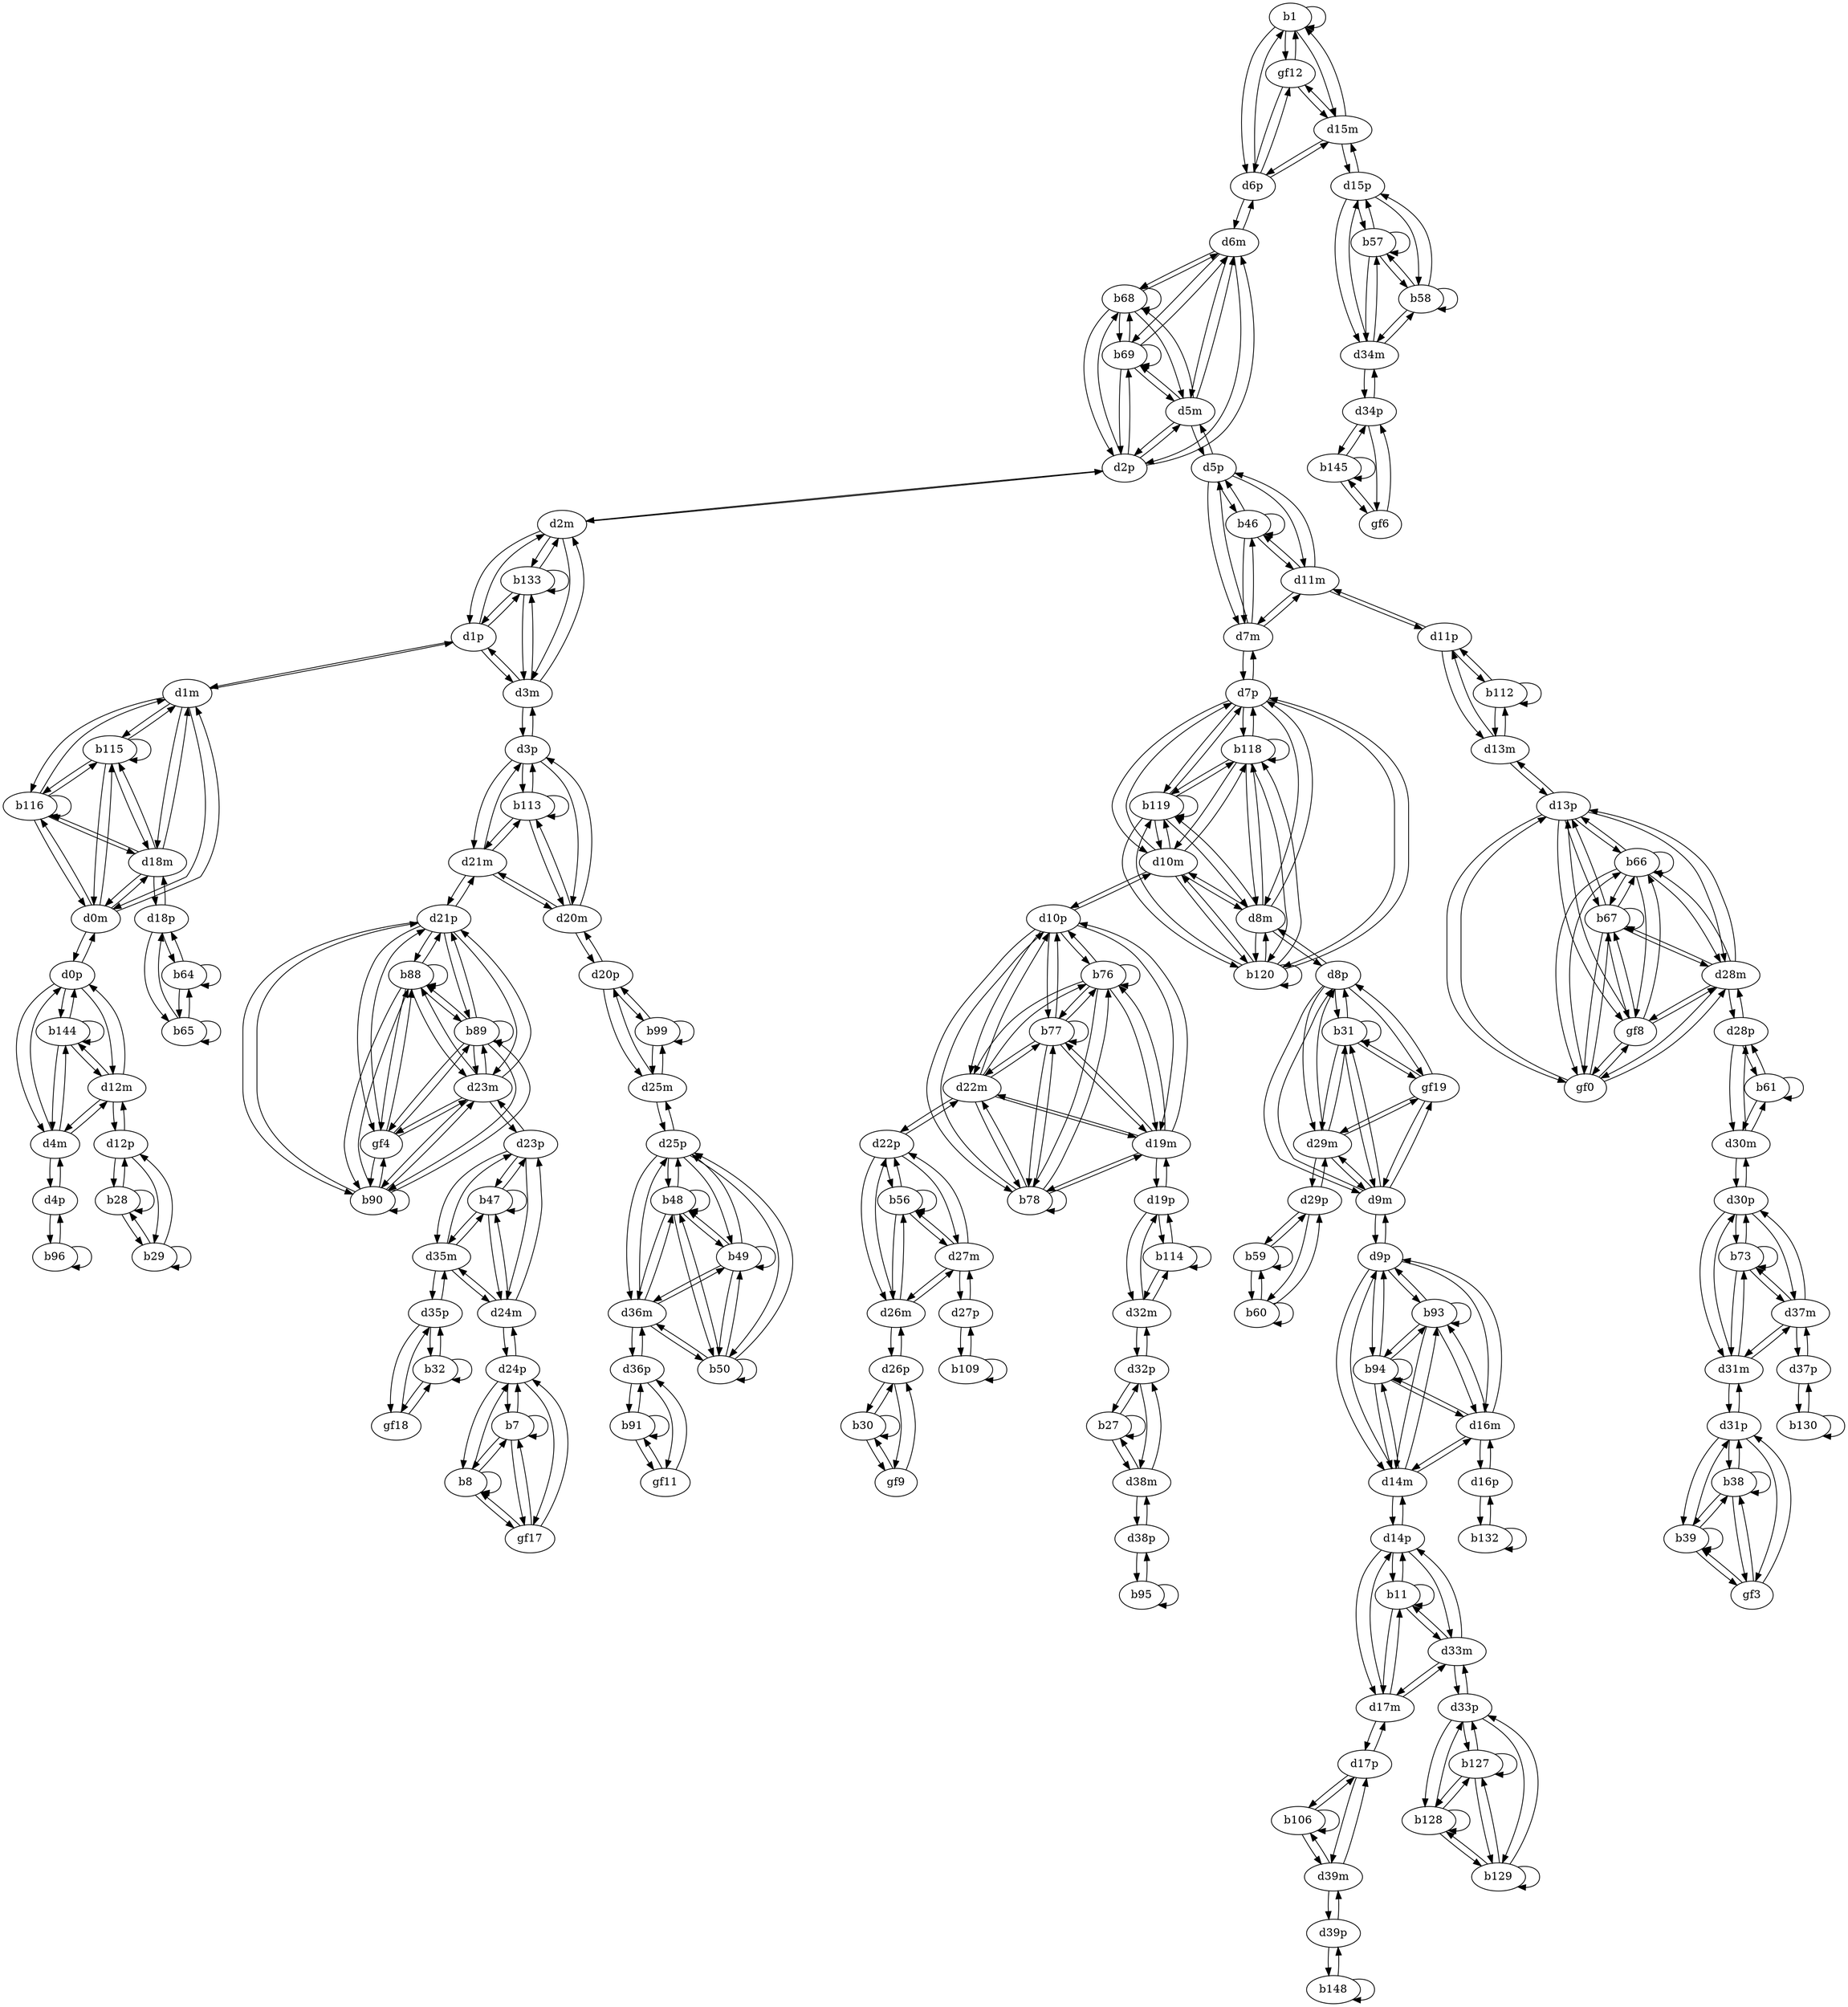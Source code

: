 digraph G {
  b1;
  gf12;
  b7;
  b8;
  gf17;
  b11;
  b27;
  b28;
  b29;
  b30;
  gf9;
  b31;
  gf19;
  b32;
  gf18;
  b38;
  b39;
  gf3;
  b46;
  b47;
  b48;
  b49;
  b50;
  b56;
  b57;
  b58;
  b59;
  b60;
  b61;
  b64;
  b65;
  b66;
  b67;
  gf0;
  gf8;
  b68;
  b69;
  b73;
  b76;
  b77;
  b78;
  b88;
  b89;
  b90;
  gf4;
  b91;
  gf11;
  b93;
  b94;
  b95;
  b96;
  b99;
  b106;
  b109;
  b112;
  b113;
  b114;
  b115;
  b116;
  b118;
  b119;
  b120;
  b127;
  b128;
  b129;
  b130;
  b132;
  b133;
  b144;
  b145;
  gf6;
  b148;
  d0m;
  d0p;
  d1m;
  d1p;
  d2m;
  d2p;
  d3m;
  d3p;
  d4m;
  d4p;
  d5m;
  d5p;
  d6m;
  d6p;
  d7m;
  d7p;
  d8m;
  d8p;
  d9m;
  d9p;
  d10m;
  d10p;
  d11m;
  d11p;
  d12m;
  d12p;
  d13m;
  d13p;
  d14m;
  d14p;
  d15m;
  d15p;
  d16m;
  d16p;
  d17m;
  d17p;
  d18m;
  d18p;
  d19m;
  d19p;
  d20m;
  d20p;
  d21m;
  d21p;
  d22m;
  d22p;
  d23m;
  d23p;
  d24m;
  d24p;
  d25m;
  d25p;
  d26m;
  d26p;
  d27m;
  d27p;
  d28m;
  d28p;
  d29m;
  d29p;
  d30m;
  d30p;
  d31m;
  d31p;
  d32m;
  d32p;
  d33m;
  d33p;
  d34m;
  d34p;
  d35m;
  d35p;
  d36m;
  d36p;
  d37m;
  d37p;
  d38m;
  d38p;
  d39m;
  d39p;
  b1 -> b1;
  b1 -> gf12;
  gf12 -> b1;
  b7 -> b7;
  b7 -> b8;
  b7 -> gf17;
  b8 -> b7;
  b8 -> b8;
  b8 -> gf17;
  gf17 -> b7;
  gf17 -> b8;
  b11 -> b11;
  b27 -> b27;
  b28 -> b28;
  b28 -> b29;
  b29 -> b28;
  b29 -> b29;
  b30 -> b30;
  b30 -> gf9;
  gf9 -> b30;
  b31 -> b31;
  b31 -> gf19;
  gf19 -> b31;
  b32 -> b32;
  b32 -> gf18;
  gf18 -> b32;
  b38 -> b38;
  b38 -> b39;
  b38 -> gf3;
  b39 -> b38;
  b39 -> b39;
  b39 -> gf3;
  gf3 -> b38;
  gf3 -> b39;
  b46 -> b46;
  b47 -> b47;
  b48 -> b48;
  b48 -> b49;
  b48 -> b50;
  b49 -> b48;
  b49 -> b49;
  b49 -> b50;
  b50 -> b48;
  b50 -> b49;
  b50 -> b50;
  b56 -> b56;
  b57 -> b57;
  b57 -> b58;
  b58 -> b57;
  b58 -> b58;
  b59 -> b59;
  b59 -> b60;
  b60 -> b59;
  b60 -> b60;
  b61 -> b61;
  b64 -> b64;
  b64 -> b65;
  b65 -> b64;
  b65 -> b65;
  b66 -> b66;
  b66 -> b67;
  b66 -> gf0;
  b66 -> gf8;
  b67 -> b66;
  b67 -> b67;
  b67 -> gf0;
  b67 -> gf8;
  gf0 -> b66;
  gf0 -> b67;
  gf0 -> gf8;
  gf8 -> b66;
  gf8 -> b67;
  gf8 -> gf0;
  b68 -> b68;
  b68 -> b69;
  b69 -> b68;
  b69 -> b69;
  b73 -> b73;
  b76 -> b76;
  b76 -> b77;
  b76 -> b78;
  b77 -> b76;
  b77 -> b77;
  b77 -> b78;
  b78 -> b76;
  b78 -> b77;
  b78 -> b78;
  b88 -> b88;
  b88 -> b89;
  b88 -> b90;
  b88 -> gf4;
  b89 -> b88;
  b89 -> b89;
  b89 -> b90;
  b89 -> gf4;
  b90 -> b88;
  b90 -> b89;
  b90 -> b90;
  b90 -> gf4;
  gf4 -> b88;
  gf4 -> b89;
  gf4 -> b90;
  b91 -> b91;
  b91 -> gf11;
  gf11 -> b91;
  b93 -> b93;
  b93 -> b94;
  b94 -> b93;
  b94 -> b94;
  b95 -> b95;
  b96 -> b96;
  b99 -> b99;
  b106 -> b106;
  b109 -> b109;
  b112 -> b112;
  b113 -> b113;
  b114 -> b114;
  b115 -> b115;
  b115 -> b116;
  b116 -> b115;
  b116 -> b116;
  b118 -> b118;
  b118 -> b119;
  b118 -> b120;
  b119 -> b118;
  b119 -> b119;
  b119 -> b120;
  b120 -> b118;
  b120 -> b119;
  b120 -> b120;
  b127 -> b127;
  b127 -> b128;
  b127 -> b129;
  b128 -> b127;
  b128 -> b128;
  b128 -> b129;
  b129 -> b127;
  b129 -> b128;
  b129 -> b129;
  b130 -> b130;
  b132 -> b132;
  b133 -> b133;
  b144 -> b144;
  b145 -> b145;
  b145 -> gf6;
  gf6 -> b145;
  b148 -> b148;
  d0m -> d0p;
  d0p -> d0m;
  b115 -> d0m;
  d0m -> b115;
  b116 -> d0m;
  d0m -> b116;
  b144 -> d0p;
  d0p -> b144;
  d1m -> d1p;
  d1p -> d1m;
  b115 -> d1m;
  d1m -> b115;
  b116 -> d1m;
  d1m -> b116;
  b133 -> d1p;
  d1p -> b133;
  d2m -> d2p;
  d2p -> d2m;
  b133 -> d2m;
  d2m -> b133;
  b68 -> d2p;
  d2p -> b68;
  b69 -> d2p;
  d2p -> b69;
  d3m -> d3p;
  d3p -> d3m;
  b133 -> d3m;
  d3m -> b133;
  b113 -> d3p;
  d3p -> b113;
  d4m -> d4p;
  d4p -> d4m;
  b144 -> d4m;
  d4m -> b144;
  b96 -> d4p;
  d4p -> b96;
  d5m -> d5p;
  d5p -> d5m;
  b68 -> d5m;
  d5m -> b68;
  b69 -> d5m;
  d5m -> b69;
  b46 -> d5p;
  d5p -> b46;
  d6m -> d6p;
  d6p -> d6m;
  b68 -> d6m;
  d6m -> b68;
  b69 -> d6m;
  d6m -> b69;
  b1 -> d6p;
  d6p -> b1;
  gf12 -> d6p;
  d6p -> gf12;
  d7m -> d7p;
  d7p -> d7m;
  b46 -> d7m;
  d7m -> b46;
  b118 -> d7p;
  d7p -> b118;
  b119 -> d7p;
  d7p -> b119;
  b120 -> d7p;
  d7p -> b120;
  d8m -> d8p;
  d8p -> d8m;
  b118 -> d8m;
  d8m -> b118;
  b119 -> d8m;
  d8m -> b119;
  b120 -> d8m;
  d8m -> b120;
  b31 -> d8p;
  d8p -> b31;
  gf19 -> d8p;
  d8p -> gf19;
  d9m -> d9p;
  d9p -> d9m;
  b31 -> d9m;
  d9m -> b31;
  gf19 -> d9m;
  d9m -> gf19;
  b93 -> d9p;
  d9p -> b93;
  b94 -> d9p;
  d9p -> b94;
  d10m -> d10p;
  d10p -> d10m;
  b118 -> d10m;
  d10m -> b118;
  b119 -> d10m;
  d10m -> b119;
  b120 -> d10m;
  d10m -> b120;
  b76 -> d10p;
  d10p -> b76;
  b77 -> d10p;
  d10p -> b77;
  b78 -> d10p;
  d10p -> b78;
  d11m -> d11p;
  d11p -> d11m;
  b46 -> d11m;
  d11m -> b46;
  b112 -> d11p;
  d11p -> b112;
  d12m -> d12p;
  d12p -> d12m;
  b144 -> d12m;
  d12m -> b144;
  b28 -> d12p;
  d12p -> b28;
  b29 -> d12p;
  d12p -> b29;
  d13m -> d13p;
  d13p -> d13m;
  b112 -> d13m;
  d13m -> b112;
  b66 -> d13p;
  d13p -> b66;
  b67 -> d13p;
  d13p -> b67;
  gf0 -> d13p;
  d13p -> gf0;
  gf8 -> d13p;
  d13p -> gf8;
  d14m -> d14p;
  d14p -> d14m;
  b93 -> d14m;
  d14m -> b93;
  b94 -> d14m;
  d14m -> b94;
  b11 -> d14p;
  d14p -> b11;
  d15m -> d15p;
  d15p -> d15m;
  b1 -> d15m;
  d15m -> b1;
  gf12 -> d15m;
  d15m -> gf12;
  b57 -> d15p;
  d15p -> b57;
  b58 -> d15p;
  d15p -> b58;
  d16m -> d16p;
  d16p -> d16m;
  b93 -> d16m;
  d16m -> b93;
  b94 -> d16m;
  d16m -> b94;
  b132 -> d16p;
  d16p -> b132;
  d17m -> d17p;
  d17p -> d17m;
  b11 -> d17m;
  d17m -> b11;
  b106 -> d17p;
  d17p -> b106;
  d18m -> d18p;
  d18p -> d18m;
  b115 -> d18m;
  d18m -> b115;
  b116 -> d18m;
  d18m -> b116;
  b64 -> d18p;
  d18p -> b64;
  b65 -> d18p;
  d18p -> b65;
  d19m -> d19p;
  d19p -> d19m;
  b76 -> d19m;
  d19m -> b76;
  b77 -> d19m;
  d19m -> b77;
  b78 -> d19m;
  d19m -> b78;
  b114 -> d19p;
  d19p -> b114;
  d20m -> d20p;
  d20p -> d20m;
  b113 -> d20m;
  d20m -> b113;
  b99 -> d20p;
  d20p -> b99;
  d21m -> d21p;
  d21p -> d21m;
  b113 -> d21m;
  d21m -> b113;
  b88 -> d21p;
  d21p -> b88;
  b89 -> d21p;
  d21p -> b89;
  b90 -> d21p;
  d21p -> b90;
  gf4 -> d21p;
  d21p -> gf4;
  d22m -> d22p;
  d22p -> d22m;
  b76 -> d22m;
  d22m -> b76;
  b77 -> d22m;
  d22m -> b77;
  b78 -> d22m;
  d22m -> b78;
  b56 -> d22p;
  d22p -> b56;
  d23m -> d23p;
  d23p -> d23m;
  b88 -> d23m;
  d23m -> b88;
  b89 -> d23m;
  d23m -> b89;
  b90 -> d23m;
  d23m -> b90;
  gf4 -> d23m;
  d23m -> gf4;
  b47 -> d23p;
  d23p -> b47;
  d24m -> d24p;
  d24p -> d24m;
  b47 -> d24m;
  d24m -> b47;
  b7 -> d24p;
  d24p -> b7;
  b8 -> d24p;
  d24p -> b8;
  gf17 -> d24p;
  d24p -> gf17;
  d25m -> d25p;
  d25p -> d25m;
  b99 -> d25m;
  d25m -> b99;
  b48 -> d25p;
  d25p -> b48;
  b49 -> d25p;
  d25p -> b49;
  b50 -> d25p;
  d25p -> b50;
  d26m -> d26p;
  d26p -> d26m;
  b56 -> d26m;
  d26m -> b56;
  b30 -> d26p;
  d26p -> b30;
  gf9 -> d26p;
  d26p -> gf9;
  d27m -> d27p;
  d27p -> d27m;
  b56 -> d27m;
  d27m -> b56;
  b109 -> d27p;
  d27p -> b109;
  d28m -> d28p;
  d28p -> d28m;
  b66 -> d28m;
  d28m -> b66;
  b67 -> d28m;
  d28m -> b67;
  gf0 -> d28m;
  d28m -> gf0;
  gf8 -> d28m;
  d28m -> gf8;
  b61 -> d28p;
  d28p -> b61;
  d29m -> d29p;
  d29p -> d29m;
  b31 -> d29m;
  d29m -> b31;
  gf19 -> d29m;
  d29m -> gf19;
  b59 -> d29p;
  d29p -> b59;
  b60 -> d29p;
  d29p -> b60;
  d30m -> d30p;
  d30p -> d30m;
  b61 -> d30m;
  d30m -> b61;
  b73 -> d30p;
  d30p -> b73;
  d31m -> d31p;
  d31p -> d31m;
  b73 -> d31m;
  d31m -> b73;
  b38 -> d31p;
  d31p -> b38;
  b39 -> d31p;
  d31p -> b39;
  gf3 -> d31p;
  d31p -> gf3;
  d32m -> d32p;
  d32p -> d32m;
  b114 -> d32m;
  d32m -> b114;
  b27 -> d32p;
  d32p -> b27;
  d33m -> d33p;
  d33p -> d33m;
  b11 -> d33m;
  d33m -> b11;
  b127 -> d33p;
  d33p -> b127;
  b128 -> d33p;
  d33p -> b128;
  b129 -> d33p;
  d33p -> b129;
  d34m -> d34p;
  d34p -> d34m;
  b57 -> d34m;
  d34m -> b57;
  b58 -> d34m;
  d34m -> b58;
  b145 -> d34p;
  d34p -> b145;
  gf6 -> d34p;
  d34p -> gf6;
  d35m -> d35p;
  d35p -> d35m;
  b47 -> d35m;
  d35m -> b47;
  b32 -> d35p;
  d35p -> b32;
  gf18 -> d35p;
  d35p -> gf18;
  d36m -> d36p;
  d36p -> d36m;
  b48 -> d36m;
  d36m -> b48;
  b49 -> d36m;
  d36m -> b49;
  b50 -> d36m;
  d36m -> b50;
  b91 -> d36p;
  d36p -> b91;
  gf11 -> d36p;
  d36p -> gf11;
  d37m -> d37p;
  d37p -> d37m;
  b73 -> d37m;
  d37m -> b73;
  b130 -> d37p;
  d37p -> b130;
  d38m -> d38p;
  d38p -> d38m;
  b27 -> d38m;
  d38m -> b27;
  b95 -> d38p;
  d38p -> b95;
  d39m -> d39p;
  d39p -> d39m;
  b106 -> d39m;
  d39m -> b106;
  b148 -> d39p;
  d39p -> b148;
  d6p -> d15m;
  d15m -> d6p;
  d14p -> d17m;
  d14p -> d33m;
  d17m -> d14p;
  d17m -> d33m;
  d33m -> d14p;
  d33m -> d17m;
  d32p -> d38m;
  d38m -> d32p;
  d8p -> d9m;
  d8p -> d29m;
  d9m -> d8p;
  d9m -> d29m;
  d29m -> d8p;
  d29m -> d9m;
  d5p -> d7m;
  d5p -> d11m;
  d7m -> d5p;
  d7m -> d11m;
  d11m -> d5p;
  d11m -> d7m;
  d23p -> d24m;
  d23p -> d35m;
  d24m -> d23p;
  d24m -> d35m;
  d35m -> d23p;
  d35m -> d24m;
  d25p -> d36m;
  d36m -> d25p;
  d22p -> d26m;
  d22p -> d27m;
  d26m -> d22p;
  d26m -> d27m;
  d27m -> d22p;
  d27m -> d26m;
  d15p -> d34m;
  d34m -> d15p;
  d28p -> d30m;
  d30m -> d28p;
  d13p -> d28m;
  d28m -> d13p;
  d2p -> d5m;
  d2p -> d6m;
  d5m -> d2p;
  d5m -> d6m;
  d6m -> d2p;
  d6m -> d5m;
  d30p -> d31m;
  d30p -> d37m;
  d31m -> d30p;
  d31m -> d37m;
  d37m -> d30p;
  d37m -> d31m;
  d10p -> d19m;
  d10p -> d22m;
  d19m -> d10p;
  d19m -> d22m;
  d22m -> d10p;
  d22m -> d19m;
  d21p -> d23m;
  d23m -> d21p;
  d9p -> d14m;
  d9p -> d16m;
  d14m -> d9p;
  d14m -> d16m;
  d16m -> d9p;
  d16m -> d14m;
  d20p -> d25m;
  d25m -> d20p;
  d17p -> d39m;
  d39m -> d17p;
  d11p -> d13m;
  d13m -> d11p;
  d3p -> d20m;
  d3p -> d21m;
  d20m -> d3p;
  d20m -> d21m;
  d21m -> d3p;
  d21m -> d20m;
  d19p -> d32m;
  d32m -> d19p;
  d0m -> d1m;
  d0m -> d18m;
  d1m -> d0m;
  d1m -> d18m;
  d18m -> d0m;
  d18m -> d1m;
  d7p -> d8m;
  d7p -> d10m;
  d8m -> d7p;
  d8m -> d10m;
  d10m -> d7p;
  d10m -> d8m;
  d1p -> d2m;
  d1p -> d3m;
  d2m -> d1p;
  d2m -> d3m;
  d3m -> d1p;
  d3m -> d2m;
  d0p -> d4m;
  d0p -> d12m;
  d4m -> d0p;
  d4m -> d12m;
  d12m -> d0p;
  d12m -> d4m;
}
